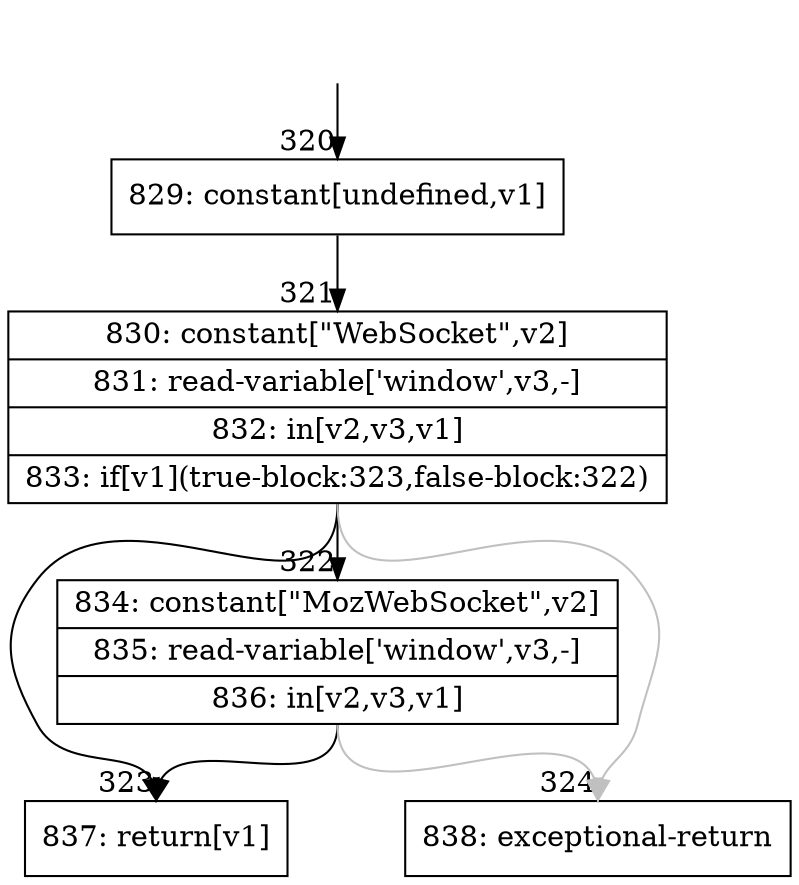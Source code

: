 digraph {
rankdir="TD"
BB_entry32[shape=none,label=""];
BB_entry32 -> BB320 [tailport=s, headport=n, headlabel="    320"]
BB320 [shape=record label="{829: constant[undefined,v1]}" ] 
BB320 -> BB321 [tailport=s, headport=n, headlabel="      321"]
BB321 [shape=record label="{830: constant[\"WebSocket\",v2]|831: read-variable['window',v3,-]|832: in[v2,v3,v1]|833: if[v1](true-block:323,false-block:322)}" ] 
BB321 -> BB323 [tailport=s, headport=n, headlabel="      323"]
BB321 -> BB322 [tailport=s, headport=n, headlabel="      322"]
BB321 -> BB324 [tailport=s, headport=n, color=gray, headlabel="      324"]
BB322 [shape=record label="{834: constant[\"MozWebSocket\",v2]|835: read-variable['window',v3,-]|836: in[v2,v3,v1]}" ] 
BB322 -> BB323 [tailport=s, headport=n]
BB322 -> BB324 [tailport=s, headport=n, color=gray]
BB323 [shape=record label="{837: return[v1]}" ] 
BB324 [shape=record label="{838: exceptional-return}" ] 
//#$~ 324
}

